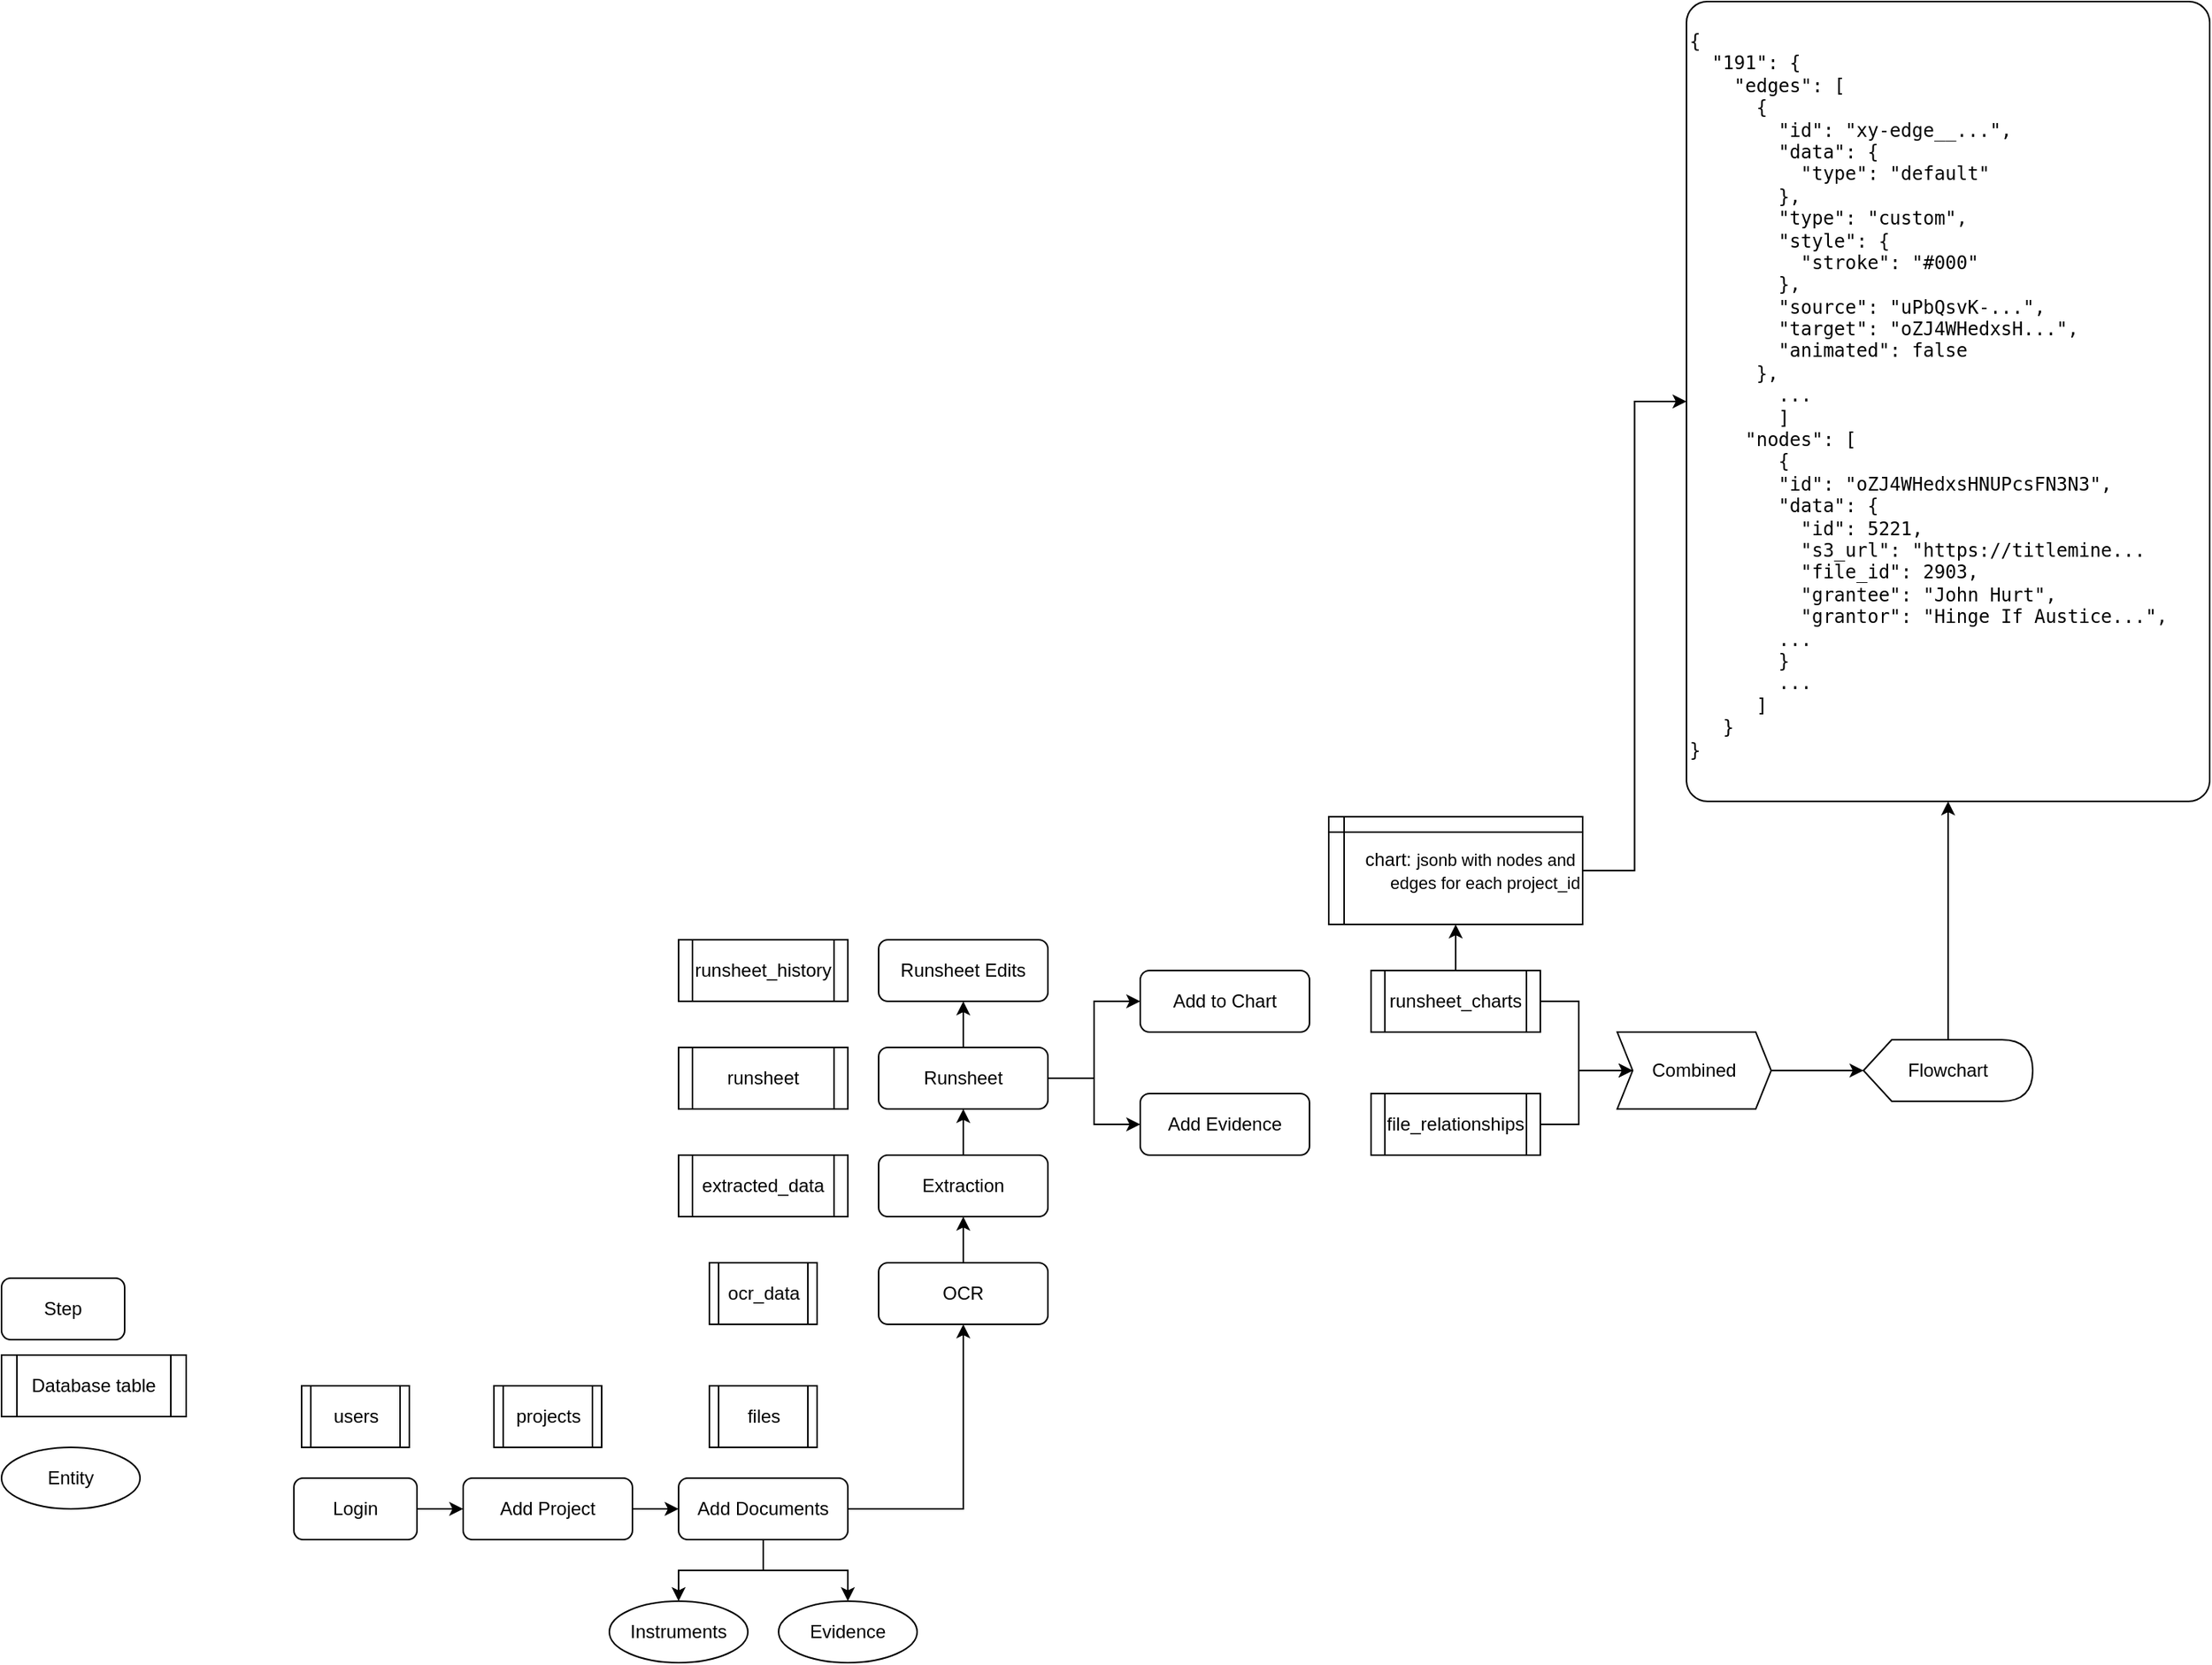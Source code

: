 <mxfile version="27.1.6">
  <diagram name="Page-1" id="a7904f86-f2b4-8e86-fa97-74104820619b">
    <mxGraphModel dx="925" dy="1722" grid="1" gridSize="10" guides="1" tooltips="1" connect="1" arrows="1" fold="1" page="0" pageScale="1" pageWidth="1100" pageHeight="850" background="none" math="0" shadow="0">
      <root>
        <mxCell id="0" />
        <mxCell id="1" parent="0" />
        <mxCell id="9Y6Pb2sn6LNr0E65mJt2-11" style="edgeStyle=orthogonalEdgeStyle;rounded=0;orthogonalLoop=1;jettySize=auto;html=1;" edge="1" parent="1" source="9Y6Pb2sn6LNr0E65mJt2-3" target="9Y6Pb2sn6LNr0E65mJt2-4">
          <mxGeometry relative="1" as="geometry" />
        </mxCell>
        <mxCell id="9Y6Pb2sn6LNr0E65mJt2-3" value="Login" style="rounded=1;whiteSpace=wrap;html=1;" vertex="1" parent="1">
          <mxGeometry x="230" y="60" width="80" height="40" as="geometry" />
        </mxCell>
        <mxCell id="9Y6Pb2sn6LNr0E65mJt2-12" style="edgeStyle=orthogonalEdgeStyle;rounded=0;orthogonalLoop=1;jettySize=auto;html=1;" edge="1" parent="1" source="9Y6Pb2sn6LNr0E65mJt2-4" target="9Y6Pb2sn6LNr0E65mJt2-6">
          <mxGeometry relative="1" as="geometry" />
        </mxCell>
        <mxCell id="9Y6Pb2sn6LNr0E65mJt2-4" value="Add Project" style="rounded=1;whiteSpace=wrap;html=1;" vertex="1" parent="1">
          <mxGeometry x="340" y="60" width="110" height="40" as="geometry" />
        </mxCell>
        <mxCell id="9Y6Pb2sn6LNr0E65mJt2-9" style="edgeStyle=orthogonalEdgeStyle;rounded=0;orthogonalLoop=1;jettySize=auto;html=1;entryX=0.5;entryY=0;entryDx=0;entryDy=0;" edge="1" parent="1" source="9Y6Pb2sn6LNr0E65mJt2-6" target="9Y6Pb2sn6LNr0E65mJt2-7">
          <mxGeometry relative="1" as="geometry" />
        </mxCell>
        <mxCell id="9Y6Pb2sn6LNr0E65mJt2-10" style="edgeStyle=orthogonalEdgeStyle;rounded=0;orthogonalLoop=1;jettySize=auto;html=1;" edge="1" parent="1" source="9Y6Pb2sn6LNr0E65mJt2-6" target="9Y6Pb2sn6LNr0E65mJt2-8">
          <mxGeometry relative="1" as="geometry" />
        </mxCell>
        <mxCell id="9Y6Pb2sn6LNr0E65mJt2-25" style="edgeStyle=orthogonalEdgeStyle;rounded=0;orthogonalLoop=1;jettySize=auto;html=1;entryX=0.5;entryY=1;entryDx=0;entryDy=0;" edge="1" parent="1" source="9Y6Pb2sn6LNr0E65mJt2-6" target="9Y6Pb2sn6LNr0E65mJt2-13">
          <mxGeometry relative="1" as="geometry" />
        </mxCell>
        <mxCell id="9Y6Pb2sn6LNr0E65mJt2-6" value="Add Documents" style="rounded=1;whiteSpace=wrap;html=1;" vertex="1" parent="1">
          <mxGeometry x="480" y="60" width="110" height="40" as="geometry" />
        </mxCell>
        <mxCell id="9Y6Pb2sn6LNr0E65mJt2-7" value="Instruments" style="ellipse;whiteSpace=wrap;html=1;" vertex="1" parent="1">
          <mxGeometry x="435" y="140" width="90" height="40" as="geometry" />
        </mxCell>
        <mxCell id="9Y6Pb2sn6LNr0E65mJt2-8" value="Evidence" style="ellipse;whiteSpace=wrap;html=1;" vertex="1" parent="1">
          <mxGeometry x="545" y="140" width="90" height="40" as="geometry" />
        </mxCell>
        <mxCell id="9Y6Pb2sn6LNr0E65mJt2-33" style="edgeStyle=orthogonalEdgeStyle;rounded=0;orthogonalLoop=1;jettySize=auto;html=1;" edge="1" parent="1" source="9Y6Pb2sn6LNr0E65mJt2-13" target="9Y6Pb2sn6LNr0E65mJt2-27">
          <mxGeometry relative="1" as="geometry" />
        </mxCell>
        <mxCell id="9Y6Pb2sn6LNr0E65mJt2-13" value="OCR " style="rounded=1;whiteSpace=wrap;html=1;" vertex="1" parent="1">
          <mxGeometry x="610" y="-80" width="110" height="40" as="geometry" />
        </mxCell>
        <mxCell id="9Y6Pb2sn6LNr0E65mJt2-14" value="Database table" style="shape=process;whiteSpace=wrap;html=1;backgroundOutline=1;size=0.083;" vertex="1" parent="1">
          <mxGeometry x="40" y="-20" width="120" height="40" as="geometry" />
        </mxCell>
        <mxCell id="9Y6Pb2sn6LNr0E65mJt2-18" value="Step" style="rounded=1;whiteSpace=wrap;html=1;" vertex="1" parent="1">
          <mxGeometry x="40" y="-70" width="80" height="40" as="geometry" />
        </mxCell>
        <mxCell id="9Y6Pb2sn6LNr0E65mJt2-19" value="Entity" style="ellipse;whiteSpace=wrap;html=1;" vertex="1" parent="1">
          <mxGeometry x="40" y="40" width="90" height="40" as="geometry" />
        </mxCell>
        <mxCell id="9Y6Pb2sn6LNr0E65mJt2-20" value="users" style="shape=process;whiteSpace=wrap;html=1;backgroundOutline=1;size=0.083;" vertex="1" parent="1">
          <mxGeometry x="235" width="70" height="40" as="geometry" />
        </mxCell>
        <mxCell id="9Y6Pb2sn6LNr0E65mJt2-23" value="projects" style="shape=process;whiteSpace=wrap;html=1;backgroundOutline=1;size=0.083;" vertex="1" parent="1">
          <mxGeometry x="360" width="70" height="40" as="geometry" />
        </mxCell>
        <mxCell id="9Y6Pb2sn6LNr0E65mJt2-24" value="files" style="shape=process;whiteSpace=wrap;html=1;backgroundOutline=1;size=0.083;" vertex="1" parent="1">
          <mxGeometry x="500" width="70" height="40" as="geometry" />
        </mxCell>
        <mxCell id="9Y6Pb2sn6LNr0E65mJt2-26" value="ocr_data" style="shape=process;whiteSpace=wrap;html=1;backgroundOutline=1;size=0.083;" vertex="1" parent="1">
          <mxGeometry x="500" y="-80" width="70" height="40" as="geometry" />
        </mxCell>
        <mxCell id="9Y6Pb2sn6LNr0E65mJt2-27" value="Extraction" style="rounded=1;whiteSpace=wrap;html=1;" vertex="1" parent="1">
          <mxGeometry x="610" y="-150" width="110" height="40" as="geometry" />
        </mxCell>
        <mxCell id="9Y6Pb2sn6LNr0E65mJt2-28" value="extracted_data" style="shape=process;whiteSpace=wrap;html=1;backgroundOutline=1;size=0.083;" vertex="1" parent="1">
          <mxGeometry x="480" y="-150" width="110" height="40" as="geometry" />
        </mxCell>
        <mxCell id="9Y6Pb2sn6LNr0E65mJt2-36" style="edgeStyle=orthogonalEdgeStyle;rounded=0;orthogonalLoop=1;jettySize=auto;html=1;entryX=0.5;entryY=1;entryDx=0;entryDy=0;" edge="1" parent="1" source="9Y6Pb2sn6LNr0E65mJt2-29" target="9Y6Pb2sn6LNr0E65mJt2-31">
          <mxGeometry relative="1" as="geometry" />
        </mxCell>
        <mxCell id="9Y6Pb2sn6LNr0E65mJt2-39" style="edgeStyle=orthogonalEdgeStyle;rounded=0;orthogonalLoop=1;jettySize=auto;html=1;entryX=0;entryY=0.5;entryDx=0;entryDy=0;" edge="1" parent="1" source="9Y6Pb2sn6LNr0E65mJt2-29" target="9Y6Pb2sn6LNr0E65mJt2-38">
          <mxGeometry relative="1" as="geometry" />
        </mxCell>
        <mxCell id="9Y6Pb2sn6LNr0E65mJt2-42" style="edgeStyle=orthogonalEdgeStyle;rounded=0;orthogonalLoop=1;jettySize=auto;html=1;entryX=0;entryY=0.5;entryDx=0;entryDy=0;" edge="1" parent="1" source="9Y6Pb2sn6LNr0E65mJt2-29" target="9Y6Pb2sn6LNr0E65mJt2-37">
          <mxGeometry relative="1" as="geometry" />
        </mxCell>
        <mxCell id="9Y6Pb2sn6LNr0E65mJt2-29" value="Runsheet" style="rounded=1;whiteSpace=wrap;html=1;" vertex="1" parent="1">
          <mxGeometry x="610" y="-220" width="110" height="40" as="geometry" />
        </mxCell>
        <mxCell id="9Y6Pb2sn6LNr0E65mJt2-30" value="runsheet" style="shape=process;whiteSpace=wrap;html=1;backgroundOutline=1;size=0.083;" vertex="1" parent="1">
          <mxGeometry x="480" y="-220" width="110" height="40" as="geometry" />
        </mxCell>
        <mxCell id="9Y6Pb2sn6LNr0E65mJt2-31" value="Runsheet Edits" style="rounded=1;whiteSpace=wrap;html=1;" vertex="1" parent="1">
          <mxGeometry x="610" y="-290" width="110" height="40" as="geometry" />
        </mxCell>
        <mxCell id="9Y6Pb2sn6LNr0E65mJt2-32" value="runsheet_history" style="shape=process;whiteSpace=wrap;html=1;backgroundOutline=1;size=0.083;" vertex="1" parent="1">
          <mxGeometry x="480" y="-290" width="110" height="40" as="geometry" />
        </mxCell>
        <mxCell id="9Y6Pb2sn6LNr0E65mJt2-34" style="edgeStyle=orthogonalEdgeStyle;rounded=0;orthogonalLoop=1;jettySize=auto;html=1;entryX=0.5;entryY=1;entryDx=0;entryDy=0;" edge="1" parent="1" source="9Y6Pb2sn6LNr0E65mJt2-27" target="9Y6Pb2sn6LNr0E65mJt2-29">
          <mxGeometry relative="1" as="geometry" />
        </mxCell>
        <mxCell id="9Y6Pb2sn6LNr0E65mJt2-37" value="Add to Chart" style="rounded=1;whiteSpace=wrap;html=1;" vertex="1" parent="1">
          <mxGeometry x="780" y="-270" width="110" height="40" as="geometry" />
        </mxCell>
        <mxCell id="9Y6Pb2sn6LNr0E65mJt2-38" value="Add Evidence" style="rounded=1;whiteSpace=wrap;html=1;" vertex="1" parent="1">
          <mxGeometry x="780" y="-190" width="110" height="40" as="geometry" />
        </mxCell>
        <mxCell id="9Y6Pb2sn6LNr0E65mJt2-52" style="edgeStyle=orthogonalEdgeStyle;rounded=0;orthogonalLoop=1;jettySize=auto;html=1;entryX=0;entryY=0.5;entryDx=0;entryDy=0;" edge="1" parent="1" source="9Y6Pb2sn6LNr0E65mJt2-40" target="9Y6Pb2sn6LNr0E65mJt2-50">
          <mxGeometry relative="1" as="geometry" />
        </mxCell>
        <mxCell id="9Y6Pb2sn6LNr0E65mJt2-40" value="file_relationships" style="shape=process;whiteSpace=wrap;html=1;backgroundOutline=1;size=0.083;" vertex="1" parent="1">
          <mxGeometry x="930" y="-190" width="110" height="40" as="geometry" />
        </mxCell>
        <mxCell id="9Y6Pb2sn6LNr0E65mJt2-44" style="edgeStyle=orthogonalEdgeStyle;rounded=0;orthogonalLoop=1;jettySize=auto;html=1;entryX=0.5;entryY=1;entryDx=0;entryDy=0;" edge="1" parent="1" source="9Y6Pb2sn6LNr0E65mJt2-41" target="9Y6Pb2sn6LNr0E65mJt2-43">
          <mxGeometry relative="1" as="geometry" />
        </mxCell>
        <mxCell id="9Y6Pb2sn6LNr0E65mJt2-51" style="edgeStyle=orthogonalEdgeStyle;rounded=0;orthogonalLoop=1;jettySize=auto;html=1;" edge="1" parent="1" source="9Y6Pb2sn6LNr0E65mJt2-41" target="9Y6Pb2sn6LNr0E65mJt2-50">
          <mxGeometry relative="1" as="geometry" />
        </mxCell>
        <mxCell id="9Y6Pb2sn6LNr0E65mJt2-41" value="runsheet_charts" style="shape=process;whiteSpace=wrap;html=1;backgroundOutline=1;size=0.083;" vertex="1" parent="1">
          <mxGeometry x="930" y="-270" width="110" height="40" as="geometry" />
        </mxCell>
        <mxCell id="9Y6Pb2sn6LNr0E65mJt2-57" style="edgeStyle=orthogonalEdgeStyle;rounded=0;orthogonalLoop=1;jettySize=auto;html=1;entryX=0;entryY=0.5;entryDx=0;entryDy=0;" edge="1" parent="1" source="9Y6Pb2sn6LNr0E65mJt2-43" target="9Y6Pb2sn6LNr0E65mJt2-45">
          <mxGeometry relative="1" as="geometry" />
        </mxCell>
        <mxCell id="9Y6Pb2sn6LNr0E65mJt2-43" value="chart: &lt;font style=&quot;font-size: 11px;&quot;&gt;jsonb with nodes and&amp;nbsp;&lt;/font&gt;&lt;div align=&quot;right&quot;&gt;&lt;font style=&quot;font-size: 11px;&quot;&gt;edges for each project_id&lt;/font&gt;&lt;/div&gt;" style="shape=internalStorage;whiteSpace=wrap;html=1;backgroundOutline=1;dx=10;dy=10;align=right;" vertex="1" parent="1">
          <mxGeometry x="902.5" y="-370" width="165" height="70" as="geometry" />
        </mxCell>
        <mxCell id="9Y6Pb2sn6LNr0E65mJt2-45" value="&lt;pre class=&quot;data&quot;&gt;{&lt;br&gt;  &quot;191&quot;: {&lt;br&gt;    &quot;edges&quot;: [&lt;br&gt;      {&lt;br&gt;        &quot;id&quot;: &quot;xy-edge__...&quot;,&lt;br&gt;        &quot;data&quot;: {&lt;br&gt;          &quot;type&quot;: &quot;default&quot;&lt;br&gt;        },&lt;br&gt;        &quot;type&quot;: &quot;custom&quot;,&lt;br&gt;        &quot;style&quot;: {&lt;br&gt;          &quot;stroke&quot;: &quot;#000&quot;&lt;br&gt;        },&lt;br&gt;        &quot;source&quot;: &quot;uPbQsvK-...&quot;,&lt;br&gt;        &quot;target&quot;: &quot;oZJ4WHedxsH...&quot;,&lt;br&gt;        &quot;animated&quot;: false&lt;br&gt;      },&lt;br&gt;&lt;span style=&quot;white-space: pre;&quot;&gt;&#x9;&lt;/span&gt;...&lt;br&gt;&lt;span style=&quot;white-space: pre;&quot;&gt;&#x9;&lt;/span&gt;]&lt;br&gt;     &quot;nodes&quot;: [&lt;br&gt;&lt;span style=&quot;white-space: pre;&quot;&gt;&#x9;&lt;/span&gt;{&lt;br/&gt;        &quot;id&quot;: &quot;oZJ4WHedxsHNUPcsFN3N3&quot;,&lt;br/&gt;        &quot;data&quot;: {&lt;br/&gt;          &quot;id&quot;: 5221,&lt;br/&gt;          &quot;s3_url&quot;: &quot;https://titlemine...&lt;br/&gt;          &quot;file_id&quot;: 2903,&lt;br/&gt;          &quot;grantee&quot;: &quot;John Hurt&quot;,&lt;br/&gt;          &quot;grantor&quot;: &quot;Hinge If Austice...&quot;,&lt;br/&gt;&lt;span style=&quot;white-space: pre;&quot;&gt;&#x9;&lt;/span&gt;...&lt;br&gt;&lt;span style=&quot;white-space: pre;&quot;&gt;&#x9;&lt;/span&gt;}&lt;br&gt;&lt;span style=&quot;white-space: pre;&quot;&gt;&#x9;&lt;/span&gt;...&lt;br&gt;      ]&lt;br&gt;   }&lt;br&gt;}&lt;/pre&gt;" style="text;whiteSpace=wrap;html=1;glass=0;shadow=0;fillColor=default;strokeColor=default;rounded=1;arcSize=4;" vertex="1" parent="1">
          <mxGeometry x="1135" y="-900" width="340" height="520" as="geometry" />
        </mxCell>
        <mxCell id="9Y6Pb2sn6LNr0E65mJt2-50" value="Combined" style="shape=step;perimeter=stepPerimeter;whiteSpace=wrap;html=1;fixedSize=1;size=10;" vertex="1" parent="1">
          <mxGeometry x="1090" y="-230" width="100" height="50" as="geometry" />
        </mxCell>
        <mxCell id="9Y6Pb2sn6LNr0E65mJt2-53" value="Flowchart" style="shape=display;whiteSpace=wrap;html=1;size=0.167;" vertex="1" parent="1">
          <mxGeometry x="1250" y="-225" width="110" height="40" as="geometry" />
        </mxCell>
        <mxCell id="9Y6Pb2sn6LNr0E65mJt2-54" style="edgeStyle=orthogonalEdgeStyle;rounded=0;orthogonalLoop=1;jettySize=auto;html=1;entryX=0;entryY=0.5;entryDx=0;entryDy=0;entryPerimeter=0;" edge="1" parent="1" source="9Y6Pb2sn6LNr0E65mJt2-50" target="9Y6Pb2sn6LNr0E65mJt2-53">
          <mxGeometry relative="1" as="geometry" />
        </mxCell>
        <mxCell id="9Y6Pb2sn6LNr0E65mJt2-55" style="edgeStyle=orthogonalEdgeStyle;rounded=0;orthogonalLoop=1;jettySize=auto;html=1;entryX=0.5;entryY=1;entryDx=0;entryDy=0;" edge="1" parent="1" source="9Y6Pb2sn6LNr0E65mJt2-53" target="9Y6Pb2sn6LNr0E65mJt2-45">
          <mxGeometry relative="1" as="geometry" />
        </mxCell>
      </root>
    </mxGraphModel>
  </diagram>
</mxfile>

